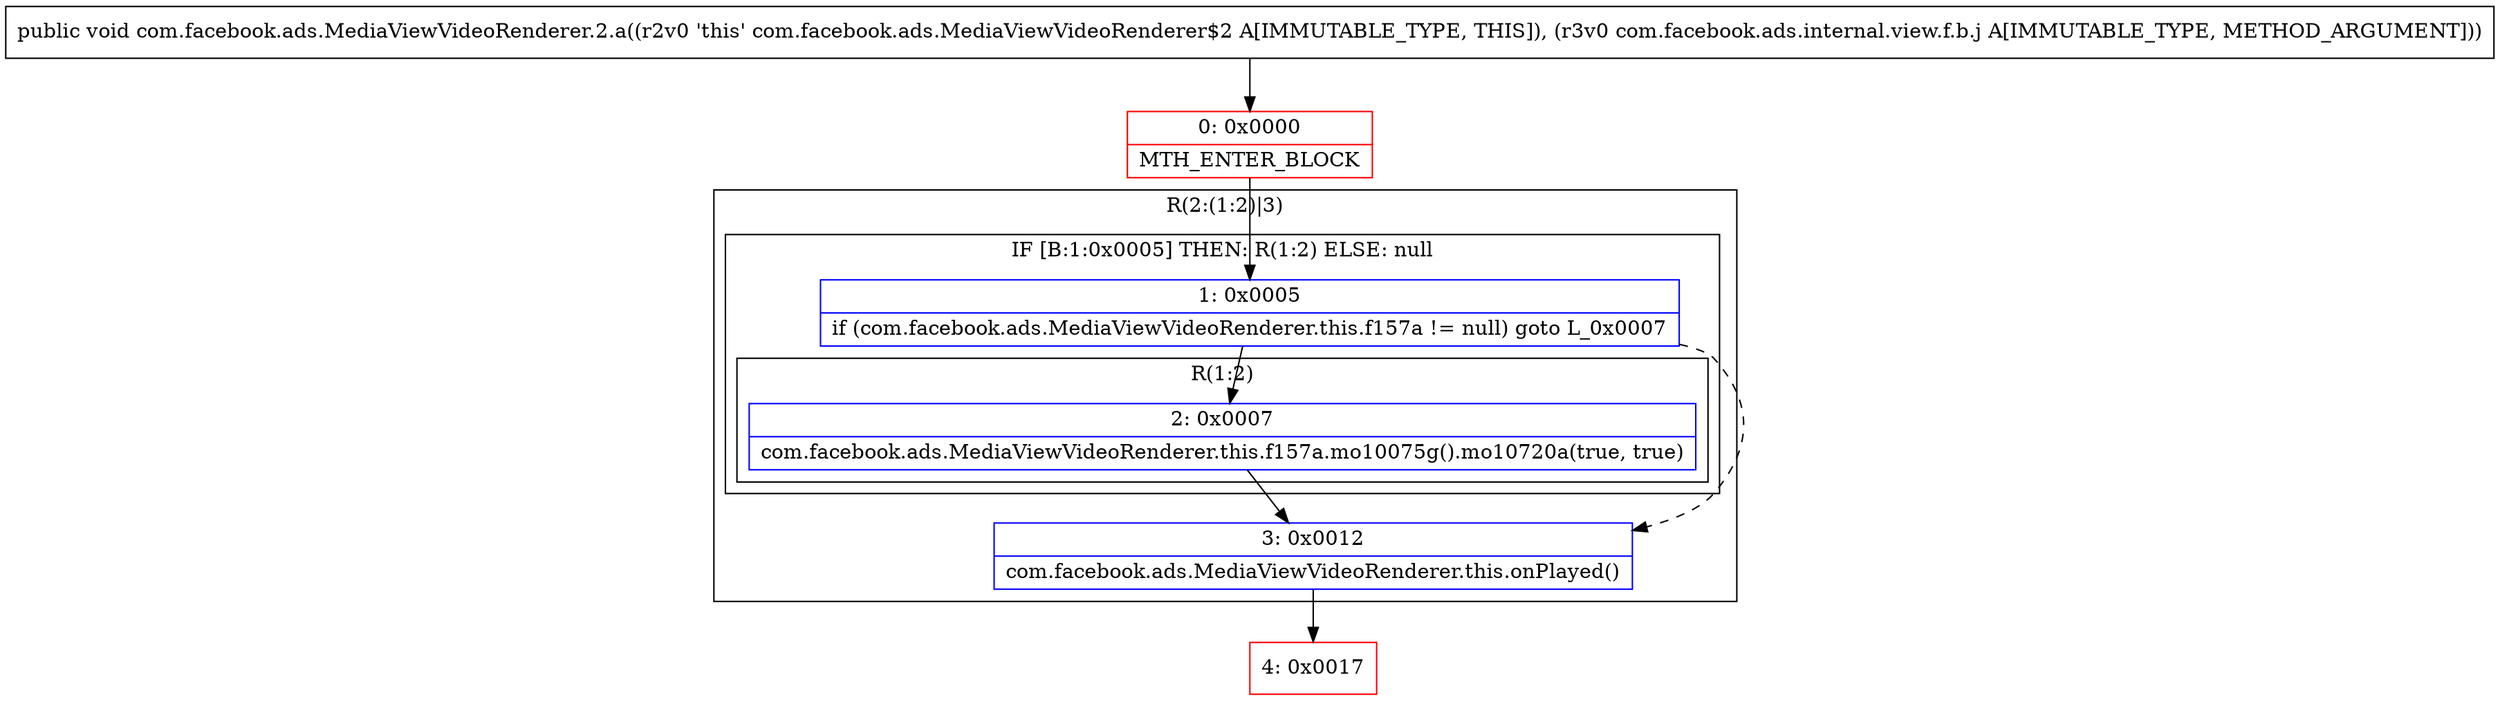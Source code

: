 digraph "CFG forcom.facebook.ads.MediaViewVideoRenderer.2.a(Lcom\/facebook\/ads\/internal\/view\/f\/b\/j;)V" {
subgraph cluster_Region_955778003 {
label = "R(2:(1:2)|3)";
node [shape=record,color=blue];
subgraph cluster_IfRegion_1138851865 {
label = "IF [B:1:0x0005] THEN: R(1:2) ELSE: null";
node [shape=record,color=blue];
Node_1 [shape=record,label="{1\:\ 0x0005|if (com.facebook.ads.MediaViewVideoRenderer.this.f157a != null) goto L_0x0007\l}"];
subgraph cluster_Region_1845902785 {
label = "R(1:2)";
node [shape=record,color=blue];
Node_2 [shape=record,label="{2\:\ 0x0007|com.facebook.ads.MediaViewVideoRenderer.this.f157a.mo10075g().mo10720a(true, true)\l}"];
}
}
Node_3 [shape=record,label="{3\:\ 0x0012|com.facebook.ads.MediaViewVideoRenderer.this.onPlayed()\l}"];
}
Node_0 [shape=record,color=red,label="{0\:\ 0x0000|MTH_ENTER_BLOCK\l}"];
Node_4 [shape=record,color=red,label="{4\:\ 0x0017}"];
MethodNode[shape=record,label="{public void com.facebook.ads.MediaViewVideoRenderer.2.a((r2v0 'this' com.facebook.ads.MediaViewVideoRenderer$2 A[IMMUTABLE_TYPE, THIS]), (r3v0 com.facebook.ads.internal.view.f.b.j A[IMMUTABLE_TYPE, METHOD_ARGUMENT])) }"];
MethodNode -> Node_0;
Node_1 -> Node_2;
Node_1 -> Node_3[style=dashed];
Node_2 -> Node_3;
Node_3 -> Node_4;
Node_0 -> Node_1;
}

